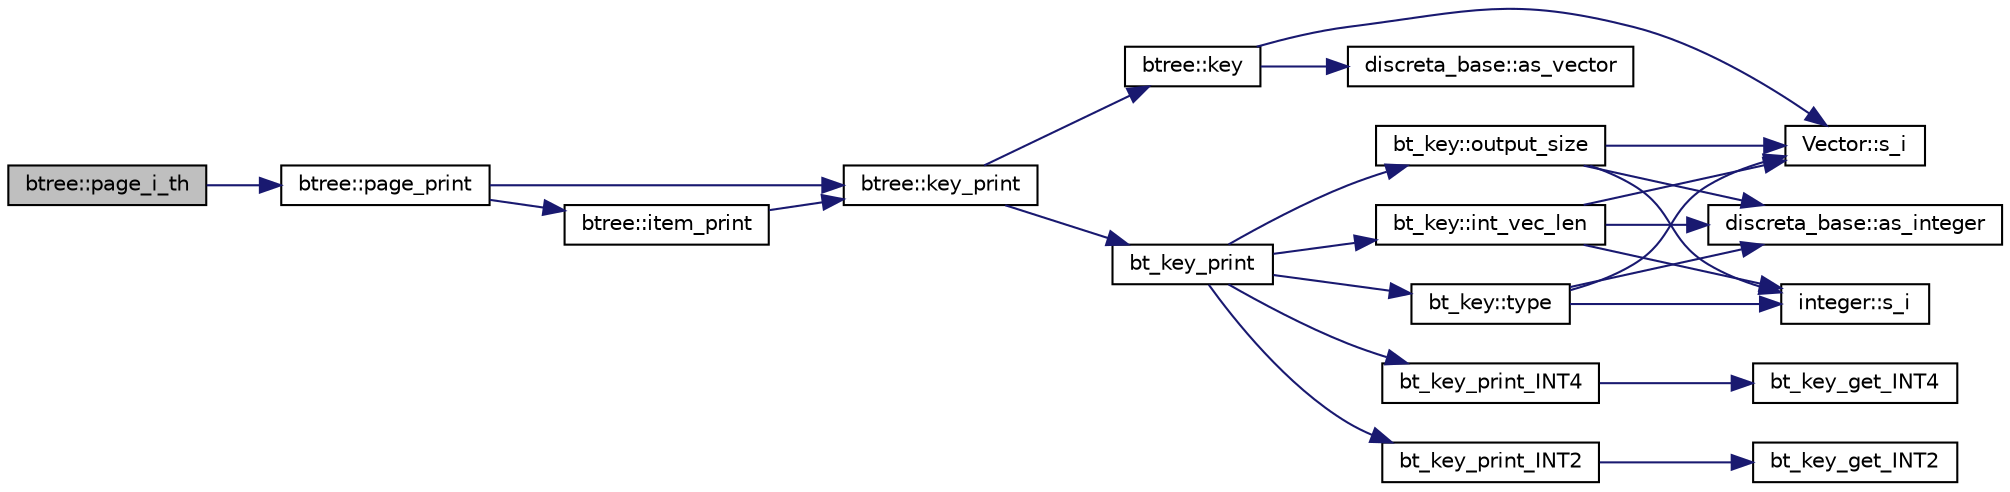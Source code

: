 digraph "btree::page_i_th"
{
  edge [fontname="Helvetica",fontsize="10",labelfontname="Helvetica",labelfontsize="10"];
  node [fontname="Helvetica",fontsize="10",shape=record];
  rankdir="LR";
  Node2949 [label="btree::page_i_th",height=0.2,width=0.4,color="black", fillcolor="grey75", style="filled", fontcolor="black"];
  Node2949 -> Node2950 [color="midnightblue",fontsize="10",style="solid",fontname="Helvetica"];
  Node2950 [label="btree::page_print",height=0.2,width=0.4,color="black", fillcolor="white", style="filled",URL="$dd/db0/classbtree.html#ae6ffbcdff58a0c738d1a0e27a963da5d"];
  Node2950 -> Node2951 [color="midnightblue",fontsize="10",style="solid",fontname="Helvetica"];
  Node2951 [label="btree::item_print",height=0.2,width=0.4,color="black", fillcolor="white", style="filled",URL="$dd/db0/classbtree.html#aca05a17e852f911cf7b1a971e7e7ad08"];
  Node2951 -> Node2952 [color="midnightblue",fontsize="10",style="solid",fontname="Helvetica"];
  Node2952 [label="btree::key_print",height=0.2,width=0.4,color="black", fillcolor="white", style="filled",URL="$dd/db0/classbtree.html#a4d527d5afa4891a2fa69fc1a07c48627"];
  Node2952 -> Node2953 [color="midnightblue",fontsize="10",style="solid",fontname="Helvetica"];
  Node2953 [label="bt_key_print",height=0.2,width=0.4,color="black", fillcolor="white", style="filled",URL="$d0/db3/bt__key_8_c.html#a14b2a3662044cca4e54d45f271c947aa"];
  Node2953 -> Node2954 [color="midnightblue",fontsize="10",style="solid",fontname="Helvetica"];
  Node2954 [label="bt_key::type",height=0.2,width=0.4,color="black", fillcolor="white", style="filled",URL="$d1/de5/classbt__key.html#ae788a415a20f75fe7160408a055bb33f"];
  Node2954 -> Node2955 [color="midnightblue",fontsize="10",style="solid",fontname="Helvetica"];
  Node2955 [label="Vector::s_i",height=0.2,width=0.4,color="black", fillcolor="white", style="filled",URL="$d5/db2/class_vector.html#a1c4fe1752523df8119f70dd550244871"];
  Node2954 -> Node2956 [color="midnightblue",fontsize="10",style="solid",fontname="Helvetica"];
  Node2956 [label="discreta_base::as_integer",height=0.2,width=0.4,color="black", fillcolor="white", style="filled",URL="$d7/d71/classdiscreta__base.html#a00d7691eaf874fd283d942692fe8dd26"];
  Node2954 -> Node2957 [color="midnightblue",fontsize="10",style="solid",fontname="Helvetica"];
  Node2957 [label="integer::s_i",height=0.2,width=0.4,color="black", fillcolor="white", style="filled",URL="$d0/de5/classinteger.html#adf28e9f94d4c844adaa950deeb80b904"];
  Node2953 -> Node2958 [color="midnightblue",fontsize="10",style="solid",fontname="Helvetica"];
  Node2958 [label="bt_key::output_size",height=0.2,width=0.4,color="black", fillcolor="white", style="filled",URL="$d1/de5/classbt__key.html#acb48f95d030f62c56051d0cd6e013394"];
  Node2958 -> Node2955 [color="midnightblue",fontsize="10",style="solid",fontname="Helvetica"];
  Node2958 -> Node2956 [color="midnightblue",fontsize="10",style="solid",fontname="Helvetica"];
  Node2958 -> Node2957 [color="midnightblue",fontsize="10",style="solid",fontname="Helvetica"];
  Node2953 -> Node2959 [color="midnightblue",fontsize="10",style="solid",fontname="Helvetica"];
  Node2959 [label="bt_key_print_INT4",height=0.2,width=0.4,color="black", fillcolor="white", style="filled",URL="$d0/db3/bt__key_8_c.html#ad752d162f10144228c321f41fb5b8bdd"];
  Node2959 -> Node2960 [color="midnightblue",fontsize="10",style="solid",fontname="Helvetica"];
  Node2960 [label="bt_key_get_INT4",height=0.2,width=0.4,color="black", fillcolor="white", style="filled",URL="$d0/db3/bt__key_8_c.html#ae2728a8a265629876b486504625977fa"];
  Node2953 -> Node2961 [color="midnightblue",fontsize="10",style="solid",fontname="Helvetica"];
  Node2961 [label="bt_key_print_INT2",height=0.2,width=0.4,color="black", fillcolor="white", style="filled",URL="$d0/db3/bt__key_8_c.html#a557e01620ef554044797f4e097ba0924"];
  Node2961 -> Node2962 [color="midnightblue",fontsize="10",style="solid",fontname="Helvetica"];
  Node2962 [label="bt_key_get_INT2",height=0.2,width=0.4,color="black", fillcolor="white", style="filled",URL="$d0/db3/bt__key_8_c.html#a6a73c042fa4b7f530a244c4fc6c9e8f2"];
  Node2953 -> Node2963 [color="midnightblue",fontsize="10",style="solid",fontname="Helvetica"];
  Node2963 [label="bt_key::int_vec_len",height=0.2,width=0.4,color="black", fillcolor="white", style="filled",URL="$d1/de5/classbt__key.html#ac8e43906f79bacf330fa1726925b7e37"];
  Node2963 -> Node2955 [color="midnightblue",fontsize="10",style="solid",fontname="Helvetica"];
  Node2963 -> Node2956 [color="midnightblue",fontsize="10",style="solid",fontname="Helvetica"];
  Node2963 -> Node2957 [color="midnightblue",fontsize="10",style="solid",fontname="Helvetica"];
  Node2952 -> Node2964 [color="midnightblue",fontsize="10",style="solid",fontname="Helvetica"];
  Node2964 [label="btree::key",height=0.2,width=0.4,color="black", fillcolor="white", style="filled",URL="$dd/db0/classbtree.html#abc561b2c60acc5a699637b7eb2549503"];
  Node2964 -> Node2955 [color="midnightblue",fontsize="10",style="solid",fontname="Helvetica"];
  Node2964 -> Node2965 [color="midnightblue",fontsize="10",style="solid",fontname="Helvetica"];
  Node2965 [label="discreta_base::as_vector",height=0.2,width=0.4,color="black", fillcolor="white", style="filled",URL="$d7/d71/classdiscreta__base.html#a7bdd6cae39c380b128ee9e17e42cf020"];
  Node2950 -> Node2952 [color="midnightblue",fontsize="10",style="solid",fontname="Helvetica"];
}
